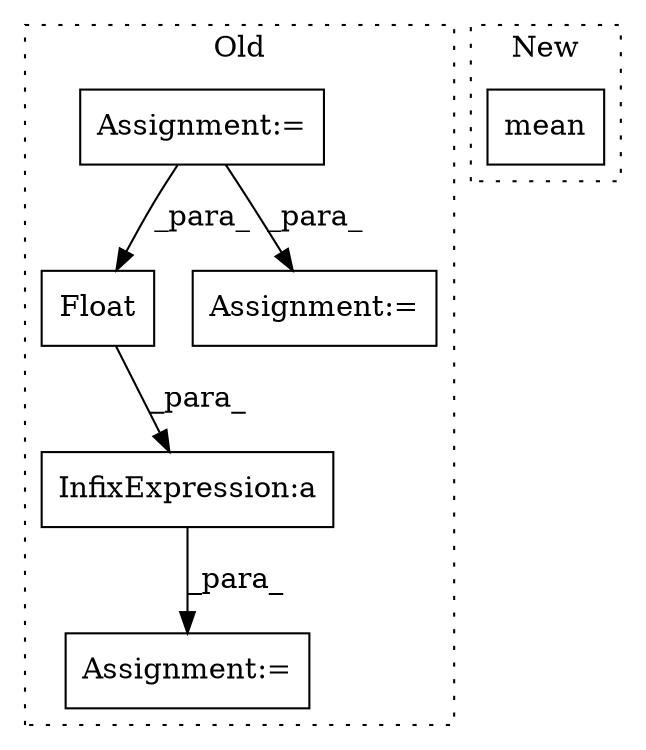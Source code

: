 digraph G {
subgraph cluster0 {
1 [label="Float" a="32" s="5152,5176" l="6,1" shape="box"];
3 [label="InfixExpression:a" a="27" s="5177" l="3" shape="box"];
4 [label="Assignment:=" a="7" s="3340" l="1" shape="box"];
5 [label="Assignment:=" a="7" s="5150" l="1" shape="box"];
6 [label="Assignment:=" a="7" s="5481" l="1" shape="box"];
label = "Old";
style="dotted";
}
subgraph cluster1 {
2 [label="mean" a="32" s="5294,5374" l="5,1" shape="box"];
label = "New";
style="dotted";
}
1 -> 3 [label="_para_"];
3 -> 5 [label="_para_"];
4 -> 1 [label="_para_"];
4 -> 6 [label="_para_"];
}